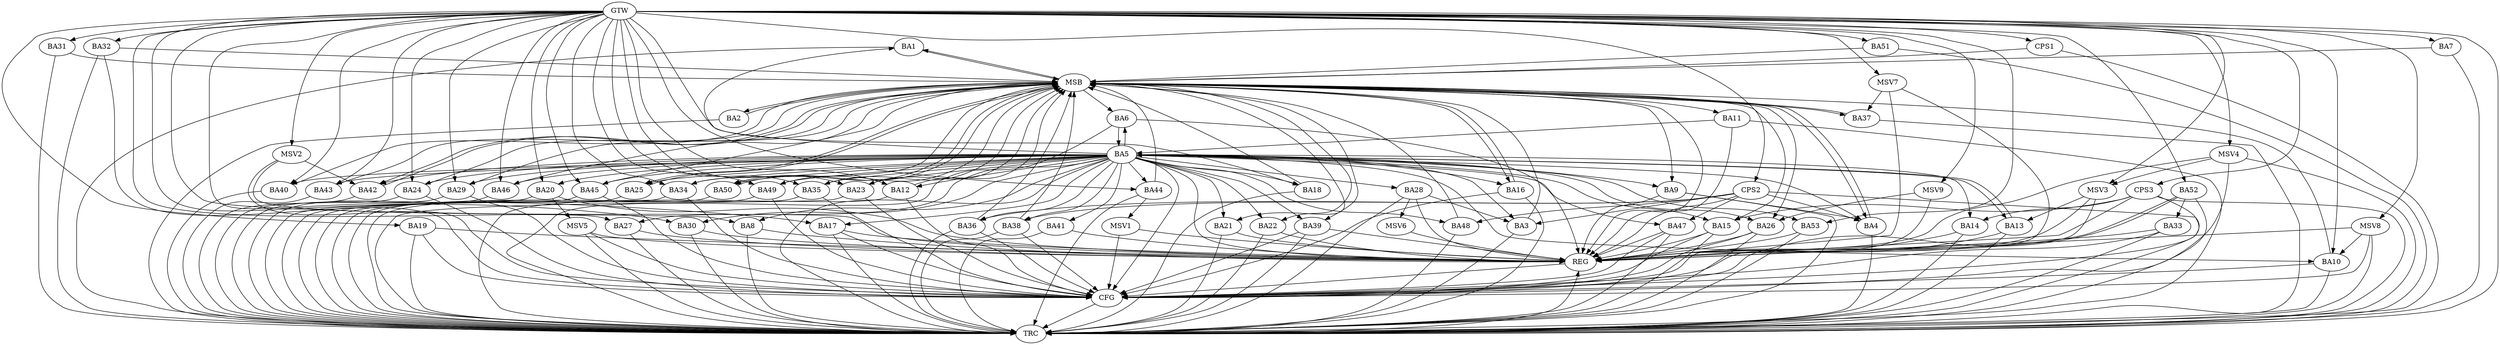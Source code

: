 strict digraph G {
  BA1 [ label="BA1" ];
  BA2 [ label="BA2" ];
  BA3 [ label="BA3" ];
  BA4 [ label="BA4" ];
  BA5 [ label="BA5" ];
  BA6 [ label="BA6" ];
  BA7 [ label="BA7" ];
  BA8 [ label="BA8" ];
  BA9 [ label="BA9" ];
  BA10 [ label="BA10" ];
  BA11 [ label="BA11" ];
  BA12 [ label="BA12" ];
  BA13 [ label="BA13" ];
  BA14 [ label="BA14" ];
  BA15 [ label="BA15" ];
  BA16 [ label="BA16" ];
  BA17 [ label="BA17" ];
  BA18 [ label="BA18" ];
  BA19 [ label="BA19" ];
  BA20 [ label="BA20" ];
  BA21 [ label="BA21" ];
  BA22 [ label="BA22" ];
  BA23 [ label="BA23" ];
  BA24 [ label="BA24" ];
  BA25 [ label="BA25" ];
  BA26 [ label="BA26" ];
  BA27 [ label="BA27" ];
  BA28 [ label="BA28" ];
  BA29 [ label="BA29" ];
  BA30 [ label="BA30" ];
  BA31 [ label="BA31" ];
  BA32 [ label="BA32" ];
  BA33 [ label="BA33" ];
  BA34 [ label="BA34" ];
  BA35 [ label="BA35" ];
  BA36 [ label="BA36" ];
  BA37 [ label="BA37" ];
  BA38 [ label="BA38" ];
  BA39 [ label="BA39" ];
  BA40 [ label="BA40" ];
  BA41 [ label="BA41" ];
  BA42 [ label="BA42" ];
  BA43 [ label="BA43" ];
  BA44 [ label="BA44" ];
  BA45 [ label="BA45" ];
  BA46 [ label="BA46" ];
  BA47 [ label="BA47" ];
  BA48 [ label="BA48" ];
  BA49 [ label="BA49" ];
  BA50 [ label="BA50" ];
  BA51 [ label="BA51" ];
  BA52 [ label="BA52" ];
  BA53 [ label="BA53" ];
  CPS1 [ label="CPS1" ];
  CPS2 [ label="CPS2" ];
  CPS3 [ label="CPS3" ];
  GTW [ label="GTW" ];
  REG [ label="REG" ];
  MSB [ label="MSB" ];
  CFG [ label="CFG" ];
  TRC [ label="TRC" ];
  MSV1 [ label="MSV1" ];
  MSV2 [ label="MSV2" ];
  MSV3 [ label="MSV3" ];
  MSV4 [ label="MSV4" ];
  MSV5 [ label="MSV5" ];
  MSV6 [ label="MSV6" ];
  MSV7 [ label="MSV7" ];
  MSV8 [ label="MSV8" ];
  MSV9 [ label="MSV9" ];
  BA5 -> BA4;
  BA6 -> BA5;
  BA9 -> BA4;
  BA11 -> BA5;
  BA13 -> BA5;
  BA28 -> BA3;
  BA52 -> BA33;
  CPS2 -> BA3;
  CPS2 -> BA36;
  CPS2 -> BA4;
  CPS2 -> BA48;
  CPS2 -> BA38;
  CPS2 -> BA47;
  CPS3 -> BA15;
  CPS3 -> BA14;
  GTW -> BA7;
  GTW -> BA8;
  GTW -> BA10;
  GTW -> BA12;
  GTW -> BA17;
  GTW -> BA18;
  GTW -> BA19;
  GTW -> BA20;
  GTW -> BA23;
  GTW -> BA24;
  GTW -> BA27;
  GTW -> BA29;
  GTW -> BA30;
  GTW -> BA31;
  GTW -> BA32;
  GTW -> BA34;
  GTW -> BA35;
  GTW -> BA40;
  GTW -> BA43;
  GTW -> BA44;
  GTW -> BA45;
  GTW -> BA46;
  GTW -> BA49;
  GTW -> BA51;
  GTW -> BA52;
  GTW -> BA53;
  GTW -> CPS1;
  GTW -> CPS2;
  GTW -> CPS3;
  BA5 -> REG;
  BA6 -> REG;
  BA8 -> REG;
  BA9 -> REG;
  BA11 -> REG;
  BA13 -> REG;
  BA14 -> REG;
  BA15 -> REG;
  BA17 -> REG;
  BA19 -> REG;
  BA20 -> REG;
  BA21 -> REG;
  BA22 -> REG;
  BA26 -> REG;
  BA27 -> REG;
  BA28 -> REG;
  BA30 -> REG;
  BA33 -> REG;
  BA39 -> REG;
  BA41 -> REG;
  BA47 -> REG;
  BA52 -> REG;
  BA53 -> REG;
  CPS2 -> REG;
  CPS3 -> REG;
  BA1 -> MSB;
  MSB -> BA2;
  MSB -> REG;
  BA2 -> MSB;
  MSB -> BA1;
  BA3 -> MSB;
  BA4 -> MSB;
  BA7 -> MSB;
  BA10 -> MSB;
  BA12 -> MSB;
  MSB -> BA4;
  BA16 -> MSB;
  BA18 -> MSB;
  MSB -> BA9;
  BA23 -> MSB;
  BA24 -> MSB;
  BA25 -> MSB;
  BA29 -> MSB;
  BA31 -> MSB;
  BA32 -> MSB;
  BA34 -> MSB;
  BA35 -> MSB;
  MSB -> BA16;
  BA36 -> MSB;
  MSB -> BA21;
  BA37 -> MSB;
  MSB -> BA26;
  BA38 -> MSB;
  MSB -> BA22;
  BA40 -> MSB;
  MSB -> BA37;
  BA42 -> MSB;
  MSB -> BA11;
  BA43 -> MSB;
  BA44 -> MSB;
  MSB -> BA39;
  BA45 -> MSB;
  MSB -> BA25;
  BA46 -> MSB;
  MSB -> BA42;
  BA48 -> MSB;
  MSB -> BA15;
  BA49 -> MSB;
  BA50 -> MSB;
  MSB -> BA6;
  BA51 -> MSB;
  MSB -> BA50;
  CPS1 -> MSB;
  BA19 -> CFG;
  BA10 -> CFG;
  BA47 -> CFG;
  BA12 -> CFG;
  BA5 -> CFG;
  BA49 -> CFG;
  BA23 -> CFG;
  BA52 -> CFG;
  BA45 -> CFG;
  BA24 -> CFG;
  BA39 -> CFG;
  BA29 -> CFG;
  BA32 -> CFG;
  BA16 -> CFG;
  BA26 -> CFG;
  BA35 -> CFG;
  BA36 -> CFG;
  BA15 -> CFG;
  BA34 -> CFG;
  BA38 -> CFG;
  CPS3 -> CFG;
  BA17 -> CFG;
  BA33 -> CFG;
  REG -> CFG;
  BA1 -> TRC;
  BA2 -> TRC;
  BA3 -> TRC;
  BA4 -> TRC;
  BA5 -> TRC;
  BA6 -> TRC;
  BA7 -> TRC;
  BA8 -> TRC;
  BA9 -> TRC;
  BA10 -> TRC;
  BA11 -> TRC;
  BA12 -> TRC;
  BA13 -> TRC;
  BA14 -> TRC;
  BA15 -> TRC;
  BA16 -> TRC;
  BA17 -> TRC;
  BA18 -> TRC;
  BA19 -> TRC;
  BA20 -> TRC;
  BA21 -> TRC;
  BA22 -> TRC;
  BA23 -> TRC;
  BA24 -> TRC;
  BA25 -> TRC;
  BA26 -> TRC;
  BA27 -> TRC;
  BA28 -> TRC;
  BA29 -> TRC;
  BA30 -> TRC;
  BA31 -> TRC;
  BA32 -> TRC;
  BA33 -> TRC;
  BA34 -> TRC;
  BA35 -> TRC;
  BA36 -> TRC;
  BA37 -> TRC;
  BA38 -> TRC;
  BA39 -> TRC;
  BA40 -> TRC;
  BA41 -> TRC;
  BA42 -> TRC;
  BA43 -> TRC;
  BA44 -> TRC;
  BA45 -> TRC;
  BA46 -> TRC;
  BA47 -> TRC;
  BA48 -> TRC;
  BA49 -> TRC;
  BA50 -> TRC;
  BA51 -> TRC;
  BA52 -> TRC;
  BA53 -> TRC;
  CPS1 -> TRC;
  CPS2 -> TRC;
  CPS3 -> TRC;
  GTW -> TRC;
  CFG -> TRC;
  TRC -> REG;
  BA5 -> BA18;
  BA5 -> BA24;
  BA5 -> BA13;
  BA5 -> BA36;
  BA5 -> BA14;
  BA5 -> BA35;
  BA5 -> BA8;
  BA5 -> BA27;
  BA5 -> BA22;
  BA5 -> BA43;
  BA5 -> BA6;
  BA5 -> BA42;
  BA5 -> BA9;
  BA5 -> BA47;
  BA5 -> BA20;
  BA5 -> BA16;
  BA5 -> BA49;
  BA5 -> BA38;
  BA5 -> BA29;
  BA5 -> BA45;
  BA5 -> BA26;
  BA5 -> BA1;
  BA5 -> BA44;
  BA5 -> BA23;
  BA5 -> BA28;
  BA5 -> BA15;
  BA5 -> BA10;
  BA5 -> BA25;
  BA5 -> BA39;
  BA5 -> BA50;
  BA5 -> BA17;
  BA5 -> BA53;
  BA5 -> BA12;
  BA5 -> BA3;
  BA5 -> BA48;
  BA5 -> BA46;
  BA5 -> BA21;
  BA5 -> BA41;
  BA5 -> BA34;
  BA5 -> BA40;
  BA5 -> BA30;
  BA44 -> MSV1;
  MSV1 -> REG;
  MSV1 -> CFG;
  MSV2 -> BA42;
  GTW -> MSV2;
  MSV2 -> REG;
  MSV2 -> CFG;
  MSV3 -> BA13;
  GTW -> MSV3;
  MSV3 -> REG;
  MSV3 -> CFG;
  MSV4 -> MSV3;
  GTW -> MSV4;
  MSV4 -> REG;
  MSV4 -> TRC;
  MSV4 -> CFG;
  BA20 -> MSV5;
  MSV5 -> REG;
  MSV5 -> TRC;
  MSV5 -> CFG;
  BA28 -> MSV6;
  MSV6 -> REG;
  MSV7 -> BA37;
  GTW -> MSV7;
  MSV7 -> REG;
  MSV7 -> CFG;
  MSV8 -> BA10;
  GTW -> MSV8;
  MSV8 -> REG;
  MSV8 -> TRC;
  MSV8 -> CFG;
  MSV9 -> BA26;
  GTW -> MSV9;
  MSV9 -> REG;
}
